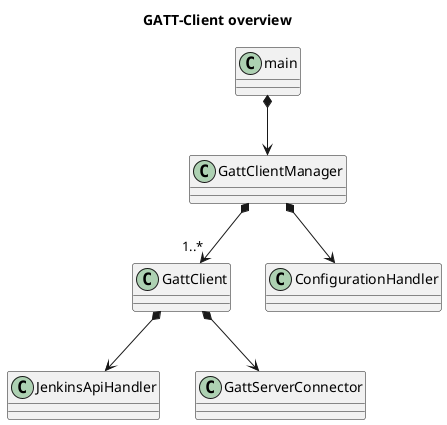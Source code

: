 @startuml "GATT-Client_overview"
skinparam classAttributeIconSize 0
title GATT-Client overview

GattClient *--> JenkinsApiHandler
GattClientManager *--> "1..*" GattClient
GattClient *--> GattServerConnector

main *--> GattClientManager
GattClientManager *--> ConfigurationHandler

@enduml